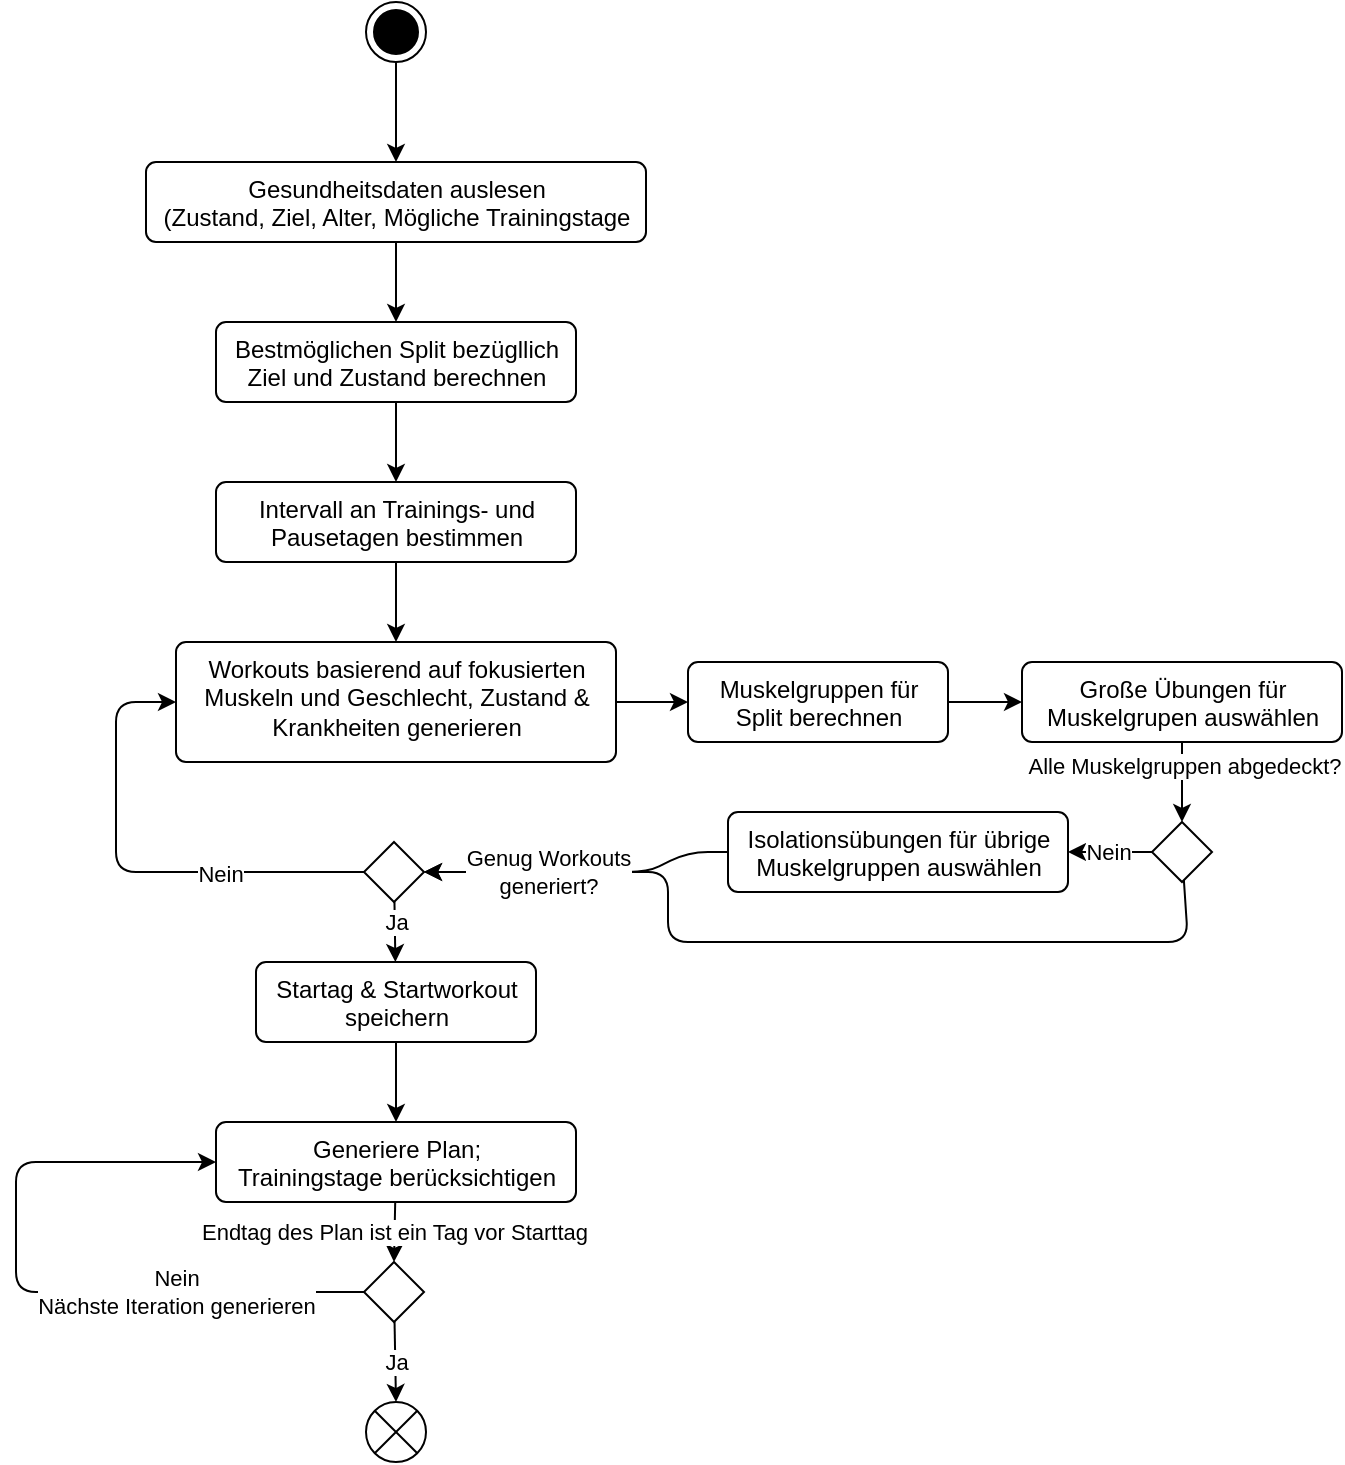 <mxfile>
    <diagram id="ghs7Ff5smHnH-nCeoFNg" name="Seite-1">
        <mxGraphModel dx="869" dy="787" grid="1" gridSize="10" guides="1" tooltips="1" connect="1" arrows="1" fold="1" page="1" pageScale="1" pageWidth="827" pageHeight="1169" math="0" shadow="0">
            <root>
                <mxCell id="0"/>
                <mxCell id="1" parent="0"/>
                <mxCell id="13" style="edgeStyle=none;html=1;" edge="1" parent="1" source="11" target="12">
                    <mxGeometry relative="1" as="geometry"/>
                </mxCell>
                <mxCell id="11" value="" style="ellipse;html=1;shape=endState;fillColor=strokeColor;" vertex="1" parent="1">
                    <mxGeometry x="326" y="40" width="30" height="30" as="geometry"/>
                </mxCell>
                <mxCell id="28" style="edgeStyle=none;html=1;entryX=0.5;entryY=0;entryDx=0;entryDy=0;" edge="1" parent="1" source="12" target="16">
                    <mxGeometry relative="1" as="geometry"/>
                </mxCell>
                <mxCell id="12" value="Gesundheitsdaten auslesen &lt;br&gt;(Zustand, Ziel, Alter, Mögliche Trainingstage" style="html=1;align=center;verticalAlign=top;rounded=1;absoluteArcSize=1;arcSize=10;dashed=0;" vertex="1" parent="1">
                    <mxGeometry x="216" y="120" width="250" height="40" as="geometry"/>
                </mxCell>
                <mxCell id="24" style="edgeStyle=none;html=1;entryX=0.5;entryY=0;entryDx=0;entryDy=0;" edge="1" parent="1" source="14" target="23">
                    <mxGeometry relative="1" as="geometry"/>
                </mxCell>
                <mxCell id="14" value="Startag &amp;amp; Startworkout&lt;br&gt;speichern" style="html=1;align=center;verticalAlign=top;rounded=1;absoluteArcSize=1;arcSize=10;dashed=0;" vertex="1" parent="1">
                    <mxGeometry x="271" y="520" width="140" height="40" as="geometry"/>
                </mxCell>
                <mxCell id="19" style="edgeStyle=none;html=1;entryX=0.5;entryY=0;entryDx=0;entryDy=0;" edge="1" parent="1" source="16" target="18">
                    <mxGeometry relative="1" as="geometry"/>
                </mxCell>
                <mxCell id="16" value="Bestmöglichen Split bezügllich &lt;br&gt;Ziel und Zustand berechnen" style="html=1;align=center;verticalAlign=top;rounded=1;absoluteArcSize=1;arcSize=10;dashed=0;" vertex="1" parent="1">
                    <mxGeometry x="251" y="200" width="180" height="40" as="geometry"/>
                </mxCell>
                <mxCell id="21" style="edgeStyle=none;html=1;entryX=0.5;entryY=0;entryDx=0;entryDy=0;" edge="1" parent="1" source="18" target="20">
                    <mxGeometry relative="1" as="geometry"/>
                </mxCell>
                <mxCell id="18" value="Intervall an Trainings- und &lt;br&gt;Pausetagen bestimmen" style="html=1;align=center;verticalAlign=top;rounded=1;absoluteArcSize=1;arcSize=10;dashed=0;" vertex="1" parent="1">
                    <mxGeometry x="251" y="280" width="180" height="40" as="geometry"/>
                </mxCell>
                <mxCell id="44" style="edgeStyle=none;html=1;exitX=1;exitY=0.5;exitDx=0;exitDy=0;entryX=0;entryY=0.5;entryDx=0;entryDy=0;" edge="1" parent="1" source="20" target="43">
                    <mxGeometry relative="1" as="geometry"/>
                </mxCell>
                <mxCell id="20" value="Workouts basierend auf fokusierten &lt;br&gt;Muskeln und Geschlecht, Zustand &amp;amp; &lt;br&gt;Krankheiten generieren" style="html=1;align=center;verticalAlign=top;rounded=1;absoluteArcSize=1;arcSize=10;dashed=0;" vertex="1" parent="1">
                    <mxGeometry x="231" y="360" width="220" height="60" as="geometry"/>
                </mxCell>
                <mxCell id="37" value="Endtag des Plan ist ein Tag vor Starttag" style="edgeStyle=none;html=1;entryX=0.5;entryY=0;entryDx=0;entryDy=0;" edge="1" parent="1" source="23" target="36">
                    <mxGeometry relative="1" as="geometry"/>
                </mxCell>
                <mxCell id="23" value="Generiere Plan;&lt;br&gt;Trainingstage berücksichtigen" style="html=1;align=center;verticalAlign=top;rounded=1;absoluteArcSize=1;arcSize=10;dashed=0;" vertex="1" parent="1">
                    <mxGeometry x="251" y="600" width="180" height="40" as="geometry"/>
                </mxCell>
                <mxCell id="32" style="edgeStyle=none;html=1;entryX=0;entryY=0.5;entryDx=0;entryDy=0;" edge="1" parent="1" source="29" target="20">
                    <mxGeometry relative="1" as="geometry">
                        <Array as="points">
                            <mxPoint x="201" y="475"/>
                            <mxPoint x="201" y="390"/>
                        </Array>
                    </mxGeometry>
                </mxCell>
                <mxCell id="63" value="Nein" style="edgeLabel;html=1;align=center;verticalAlign=middle;resizable=0;points=[];" vertex="1" connectable="0" parent="32">
                    <mxGeometry x="-0.393" y="1" relative="1" as="geometry">
                        <mxPoint as="offset"/>
                    </mxGeometry>
                </mxCell>
                <mxCell id="34" style="edgeStyle=none;html=1;" edge="1" parent="1" source="29" target="14">
                    <mxGeometry relative="1" as="geometry"/>
                </mxCell>
                <mxCell id="35" value="Ja" style="edgeLabel;html=1;align=center;verticalAlign=middle;resizable=0;points=[];" vertex="1" connectable="0" parent="34">
                    <mxGeometry x="0.384" y="1" relative="1" as="geometry">
                        <mxPoint x="-1" y="-11" as="offset"/>
                    </mxGeometry>
                </mxCell>
                <mxCell id="29" value="" style="rhombus;" vertex="1" parent="1">
                    <mxGeometry x="325" y="460" width="30" height="30" as="geometry"/>
                </mxCell>
                <mxCell id="38" style="edgeStyle=none;html=1;entryX=0;entryY=0.5;entryDx=0;entryDy=0;" edge="1" parent="1" source="36" target="23">
                    <mxGeometry relative="1" as="geometry">
                        <Array as="points">
                            <mxPoint x="151" y="685"/>
                            <mxPoint x="151" y="620"/>
                        </Array>
                    </mxGeometry>
                </mxCell>
                <mxCell id="39" value="Nein&lt;br&gt;Nächste Iteration generieren" style="edgeLabel;html=1;align=center;verticalAlign=middle;resizable=0;points=[];" vertex="1" connectable="0" parent="38">
                    <mxGeometry x="-0.187" relative="1" as="geometry">
                        <mxPoint x="44" as="offset"/>
                    </mxGeometry>
                </mxCell>
                <mxCell id="42" value="Ja" style="edgeStyle=none;html=1;entryX=0.5;entryY=0;entryDx=0;entryDy=0;" edge="1" parent="1" source="36" target="40">
                    <mxGeometry relative="1" as="geometry"/>
                </mxCell>
                <mxCell id="36" value="" style="rhombus;" vertex="1" parent="1">
                    <mxGeometry x="325" y="670" width="30" height="30" as="geometry"/>
                </mxCell>
                <mxCell id="40" value="" style="shape=sumEllipse;perimeter=ellipsePerimeter;whiteSpace=wrap;html=1;backgroundOutline=1;" vertex="1" parent="1">
                    <mxGeometry x="326" y="740" width="30" height="30" as="geometry"/>
                </mxCell>
                <mxCell id="47" style="edgeStyle=none;html=1;entryX=0;entryY=0.5;entryDx=0;entryDy=0;" edge="1" parent="1" source="43" target="45">
                    <mxGeometry relative="1" as="geometry"/>
                </mxCell>
                <mxCell id="43" value="Muskelgruppen für &lt;br&gt;Split berechnen" style="html=1;align=center;verticalAlign=top;rounded=1;absoluteArcSize=1;arcSize=10;dashed=0;" vertex="1" parent="1">
                    <mxGeometry x="487" y="370" width="130" height="40" as="geometry"/>
                </mxCell>
                <mxCell id="51" style="edgeStyle=none;html=1;entryX=0.5;entryY=0;entryDx=0;entryDy=0;" edge="1" parent="1" source="45" target="49">
                    <mxGeometry relative="1" as="geometry"/>
                </mxCell>
                <mxCell id="52" value="Alle Muskelgruppen abgedeckt?" style="edgeLabel;html=1;align=center;verticalAlign=middle;resizable=0;points=[];" vertex="1" connectable="0" parent="51">
                    <mxGeometry x="-0.425" y="1" relative="1" as="geometry">
                        <mxPoint as="offset"/>
                    </mxGeometry>
                </mxCell>
                <mxCell id="45" value="Große Übungen für &lt;br&gt;Muskelgrupen auswählen" style="html=1;align=center;verticalAlign=top;rounded=1;absoluteArcSize=1;arcSize=10;dashed=0;" vertex="1" parent="1">
                    <mxGeometry x="654" y="370" width="160" height="40" as="geometry"/>
                </mxCell>
                <mxCell id="54" style="edgeStyle=none;html=1;exitX=0;exitY=0.5;exitDx=0;exitDy=0;entryX=1;entryY=0.5;entryDx=0;entryDy=0;" edge="1" parent="1" source="49" target="53">
                    <mxGeometry relative="1" as="geometry">
                        <mxPoint x="667" y="465" as="targetPoint"/>
                    </mxGeometry>
                </mxCell>
                <mxCell id="55" value="Nein" style="edgeLabel;html=1;align=center;verticalAlign=middle;resizable=0;points=[];" vertex="1" connectable="0" parent="54">
                    <mxGeometry x="-0.434" y="3" relative="1" as="geometry">
                        <mxPoint x="-10" y="-3" as="offset"/>
                    </mxGeometry>
                </mxCell>
                <mxCell id="56" style="edgeStyle=none;html=1;entryX=1;entryY=0.5;entryDx=0;entryDy=0;" edge="1" parent="1" source="49" target="29">
                    <mxGeometry relative="1" as="geometry">
                        <Array as="points">
                            <mxPoint x="737" y="510"/>
                            <mxPoint x="477" y="510"/>
                            <mxPoint x="477" y="475"/>
                        </Array>
                    </mxGeometry>
                </mxCell>
                <mxCell id="49" value="" style="rhombus;" vertex="1" parent="1">
                    <mxGeometry x="719" y="450" width="30" height="30" as="geometry"/>
                </mxCell>
                <mxCell id="57" style="edgeStyle=none;html=1;exitX=0;exitY=0.5;exitDx=0;exitDy=0;entryX=1;entryY=0.5;entryDx=0;entryDy=0;" edge="1" parent="1" source="53" target="29">
                    <mxGeometry relative="1" as="geometry">
                        <Array as="points">
                            <mxPoint x="487" y="465"/>
                            <mxPoint x="467" y="475"/>
                            <mxPoint x="417" y="475"/>
                        </Array>
                    </mxGeometry>
                </mxCell>
                <mxCell id="59" value="Genug Workouts &lt;br&gt;generiert?" style="edgeLabel;html=1;align=center;verticalAlign=middle;resizable=0;points=[];" vertex="1" connectable="0" parent="57">
                    <mxGeometry x="0.132" y="3" relative="1" as="geometry">
                        <mxPoint x="-5" y="-3" as="offset"/>
                    </mxGeometry>
                </mxCell>
                <mxCell id="53" value="Isolationsübungen für übrige &lt;br&gt;Muskelgruppen auswählen" style="html=1;align=center;verticalAlign=top;rounded=1;absoluteArcSize=1;arcSize=10;dashed=0;" vertex="1" parent="1">
                    <mxGeometry x="507" y="445" width="170" height="40" as="geometry"/>
                </mxCell>
            </root>
        </mxGraphModel>
    </diagram>
</mxfile>